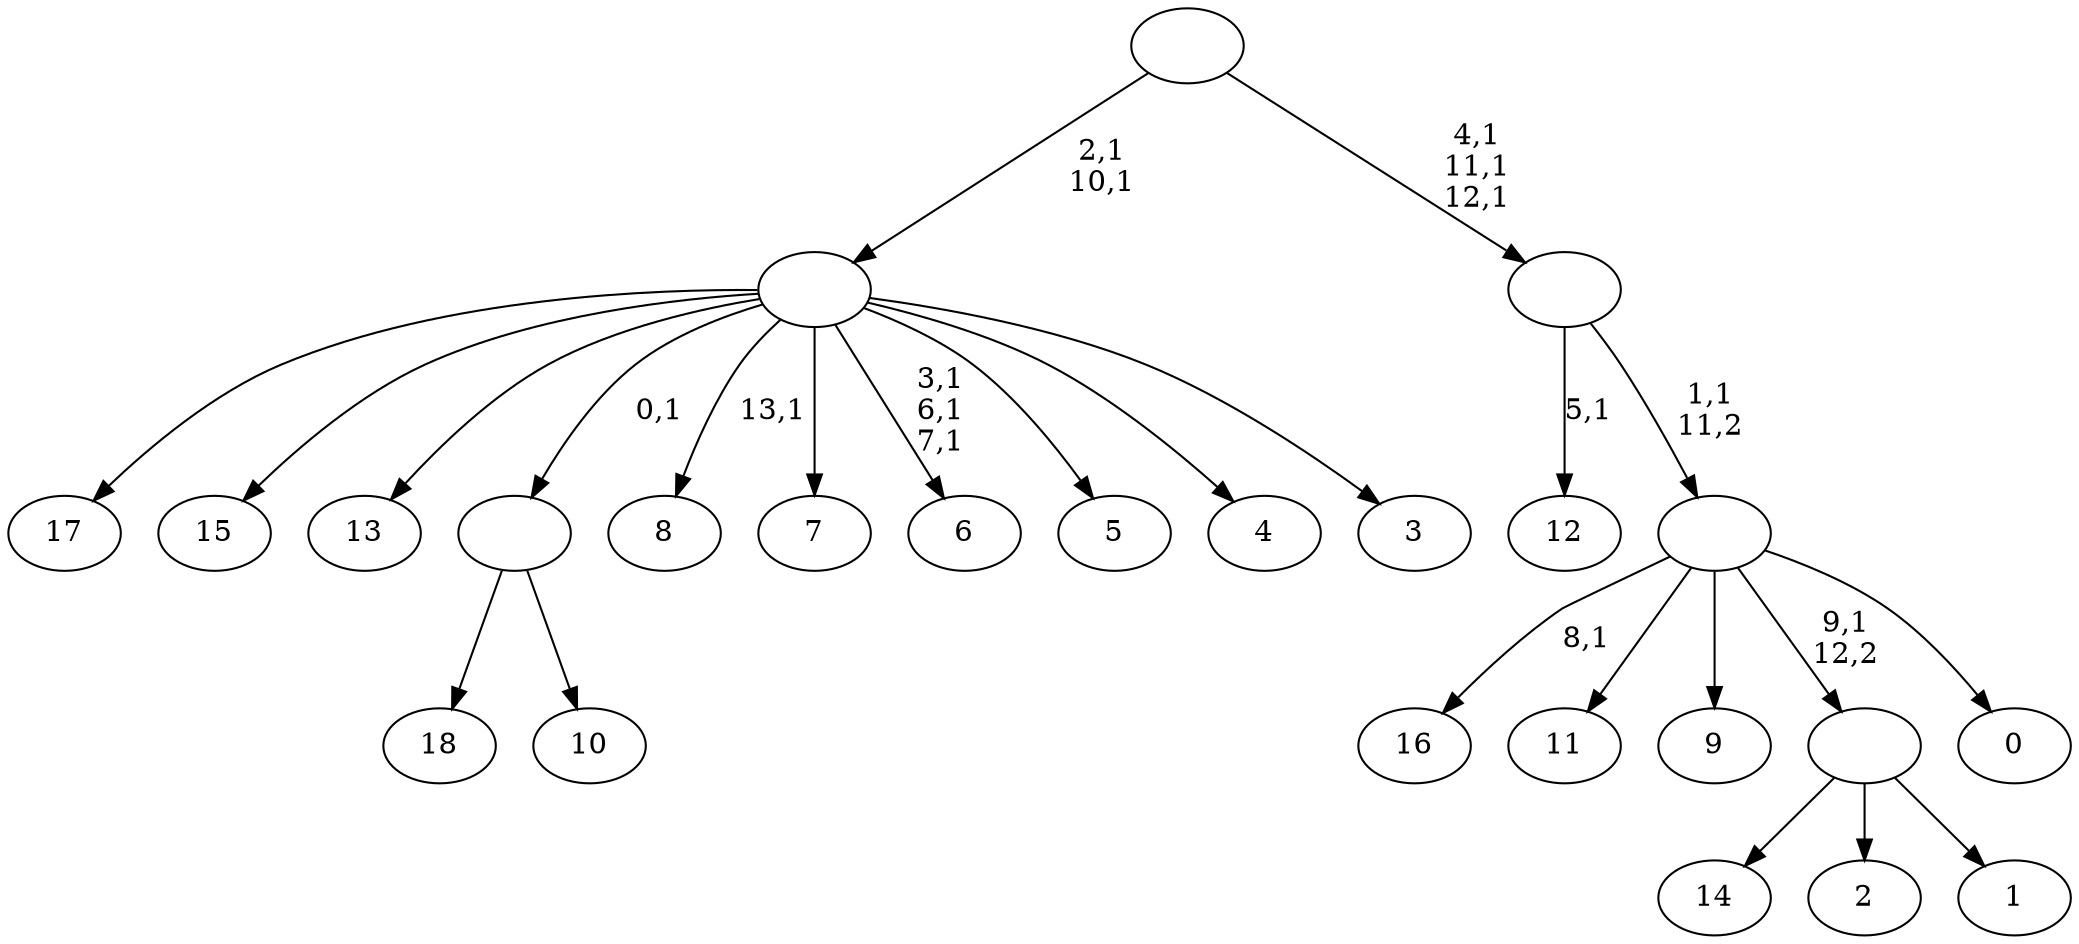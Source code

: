digraph T {
	33 [label="18"]
	32 [label="17"]
	31 [label="16"]
	29 [label="15"]
	28 [label="14"]
	27 [label="13"]
	26 [label="12"]
	24 [label="11"]
	23 [label="10"]
	22 [label=""]
	21 [label="9"]
	20 [label="8"]
	18 [label="7"]
	17 [label="6"]
	13 [label="5"]
	12 [label="4"]
	11 [label="3"]
	10 [label=""]
	8 [label="2"]
	7 [label="1"]
	6 [label=""]
	5 [label="0"]
	4 [label=""]
	3 [label=""]
	0 [label=""]
	22 -> 33 [label=""]
	22 -> 23 [label=""]
	10 -> 17 [label="3,1\n6,1\n7,1"]
	10 -> 20 [label="13,1"]
	10 -> 32 [label=""]
	10 -> 29 [label=""]
	10 -> 27 [label=""]
	10 -> 22 [label="0,1"]
	10 -> 18 [label=""]
	10 -> 13 [label=""]
	10 -> 12 [label=""]
	10 -> 11 [label=""]
	6 -> 28 [label=""]
	6 -> 8 [label=""]
	6 -> 7 [label=""]
	4 -> 31 [label="8,1"]
	4 -> 24 [label=""]
	4 -> 21 [label=""]
	4 -> 6 [label="9,1\n12,2"]
	4 -> 5 [label=""]
	3 -> 26 [label="5,1"]
	3 -> 4 [label="1,1\n11,2"]
	0 -> 3 [label="4,1\n11,1\n12,1"]
	0 -> 10 [label="2,1\n10,1"]
}
